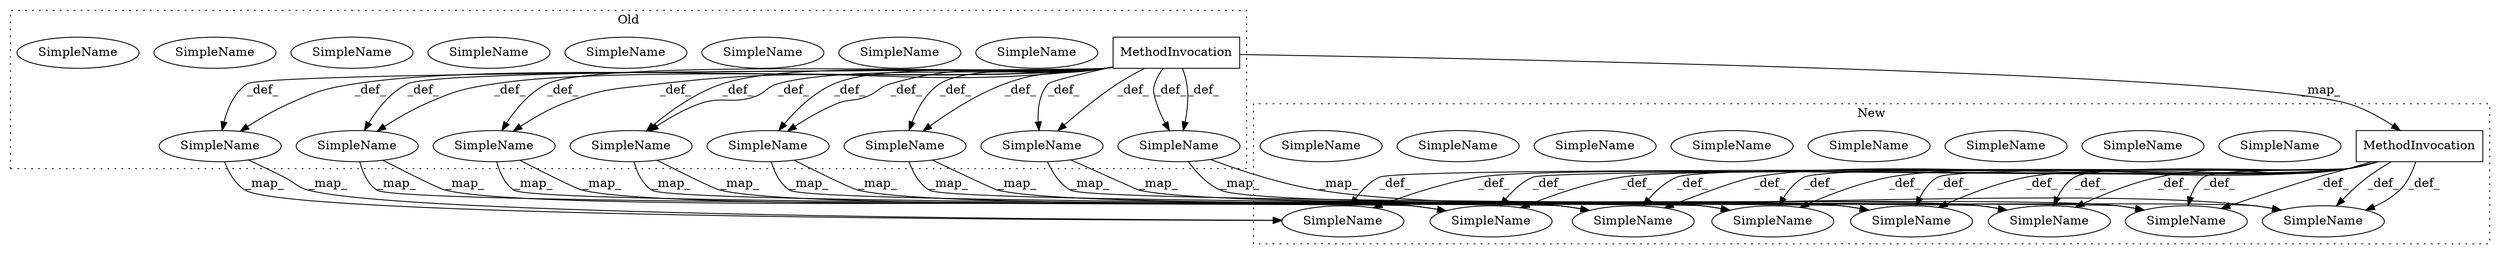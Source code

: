 digraph G {
subgraph cluster0 {
1 [label="MethodInvocation" a="32" s="26413,26421" l="6,1" shape="box"];
3 [label="SimpleName" a="42" s="28590" l="2" shape="ellipse"];
5 [label="SimpleName" a="42" s="26709" l="1" shape="ellipse"];
6 [label="SimpleName" a="42" s="26839" l="5" shape="ellipse"];
8 [label="SimpleName" a="42" s="27919" l="4" shape="ellipse"];
10 [label="SimpleName" a="42" s="27816" l="5" shape="ellipse"];
11 [label="SimpleName" a="42" s="26644" l="5" shape="ellipse"];
15 [label="SimpleName" a="42" s="26709" l="1" shape="ellipse"];
19 [label="SimpleName" a="42" s="26839" l="5" shape="ellipse"];
22 [label="SimpleName" a="42" s="27919" l="4" shape="ellipse"];
25 [label="SimpleName" a="42" s="28490" l="1" shape="ellipse"];
28 [label="SimpleName" a="42" s="28590" l="2" shape="ellipse"];
29 [label="SimpleName" a="42" s="27777" l="1" shape="ellipse"];
30 [label="SimpleName" a="42" s="28490" l="1" shape="ellipse"];
32 [label="SimpleName" a="42" s="27777" l="1" shape="ellipse"];
33 [label="SimpleName" a="42" s="27816" l="5" shape="ellipse"];
34 [label="SimpleName" a="42" s="26644" l="5" shape="ellipse"];
label = "Old";
style="dotted";
}
subgraph cluster1 {
2 [label="MethodInvocation" a="32" s="26738,26746" l="6,1" shape="box"];
4 [label="SimpleName" a="42" s="27166" l="5" shape="ellipse"];
7 [label="SimpleName" a="42" s="28917" l="2" shape="ellipse"];
9 [label="SimpleName" a="42" s="28104" l="1" shape="ellipse"];
12 [label="SimpleName" a="42" s="27036" l="1" shape="ellipse"];
13 [label="SimpleName" a="42" s="28143" l="5" shape="ellipse"];
14 [label="SimpleName" a="42" s="28917" l="2" shape="ellipse"];
16 [label="SimpleName" a="42" s="27036" l="1" shape="ellipse"];
17 [label="SimpleName" a="42" s="28246" l="4" shape="ellipse"];
18 [label="SimpleName" a="42" s="28104" l="1" shape="ellipse"];
20 [label="SimpleName" a="42" s="26971" l="5" shape="ellipse"];
21 [label="SimpleName" a="42" s="28246" l="4" shape="ellipse"];
23 [label="SimpleName" a="42" s="28817" l="1" shape="ellipse"];
24 [label="SimpleName" a="42" s="26971" l="5" shape="ellipse"];
26 [label="SimpleName" a="42" s="28817" l="1" shape="ellipse"];
27 [label="SimpleName" a="42" s="27166" l="5" shape="ellipse"];
31 [label="SimpleName" a="42" s="28143" l="5" shape="ellipse"];
label = "New";
style="dotted";
}
1 -> 25 [label="_def_"];
1 -> 22 [label="_def_"];
1 -> 3 [label="_def_"];
1 -> 6 [label="_def_"];
1 -> 5 [label="_def_"];
1 -> 25 [label="_def_"];
1 -> 3 [label="_def_"];
1 -> 10 [label="_def_"];
1 -> 5 [label="_def_"];
1 -> 32 [label="_def_"];
1 -> 2 [label="_map_"];
1 -> 6 [label="_def_"];
1 -> 10 [label="_def_"];
1 -> 22 [label="_def_"];
1 -> 32 [label="_def_"];
1 -> 34 [label="_def_"];
1 -> 34 [label="_def_"];
2 -> 16 [label="_def_"];
2 -> 27 [label="_def_"];
2 -> 26 [label="_def_"];
2 -> 20 [label="_def_"];
2 -> 16 [label="_def_"];
2 -> 18 [label="_def_"];
2 -> 20 [label="_def_"];
2 -> 13 [label="_def_"];
2 -> 21 [label="_def_"];
2 -> 13 [label="_def_"];
2 -> 26 [label="_def_"];
2 -> 27 [label="_def_"];
2 -> 18 [label="_def_"];
2 -> 14 [label="_def_"];
2 -> 21 [label="_def_"];
2 -> 14 [label="_def_"];
3 -> 14 [label="_map_"];
3 -> 14 [label="_map_"];
5 -> 16 [label="_map_"];
5 -> 16 [label="_map_"];
6 -> 27 [label="_map_"];
6 -> 27 [label="_map_"];
10 -> 13 [label="_map_"];
10 -> 13 [label="_map_"];
22 -> 21 [label="_map_"];
22 -> 21 [label="_map_"];
25 -> 26 [label="_map_"];
25 -> 26 [label="_map_"];
32 -> 18 [label="_map_"];
32 -> 18 [label="_map_"];
34 -> 20 [label="_map_"];
34 -> 20 [label="_map_"];
}